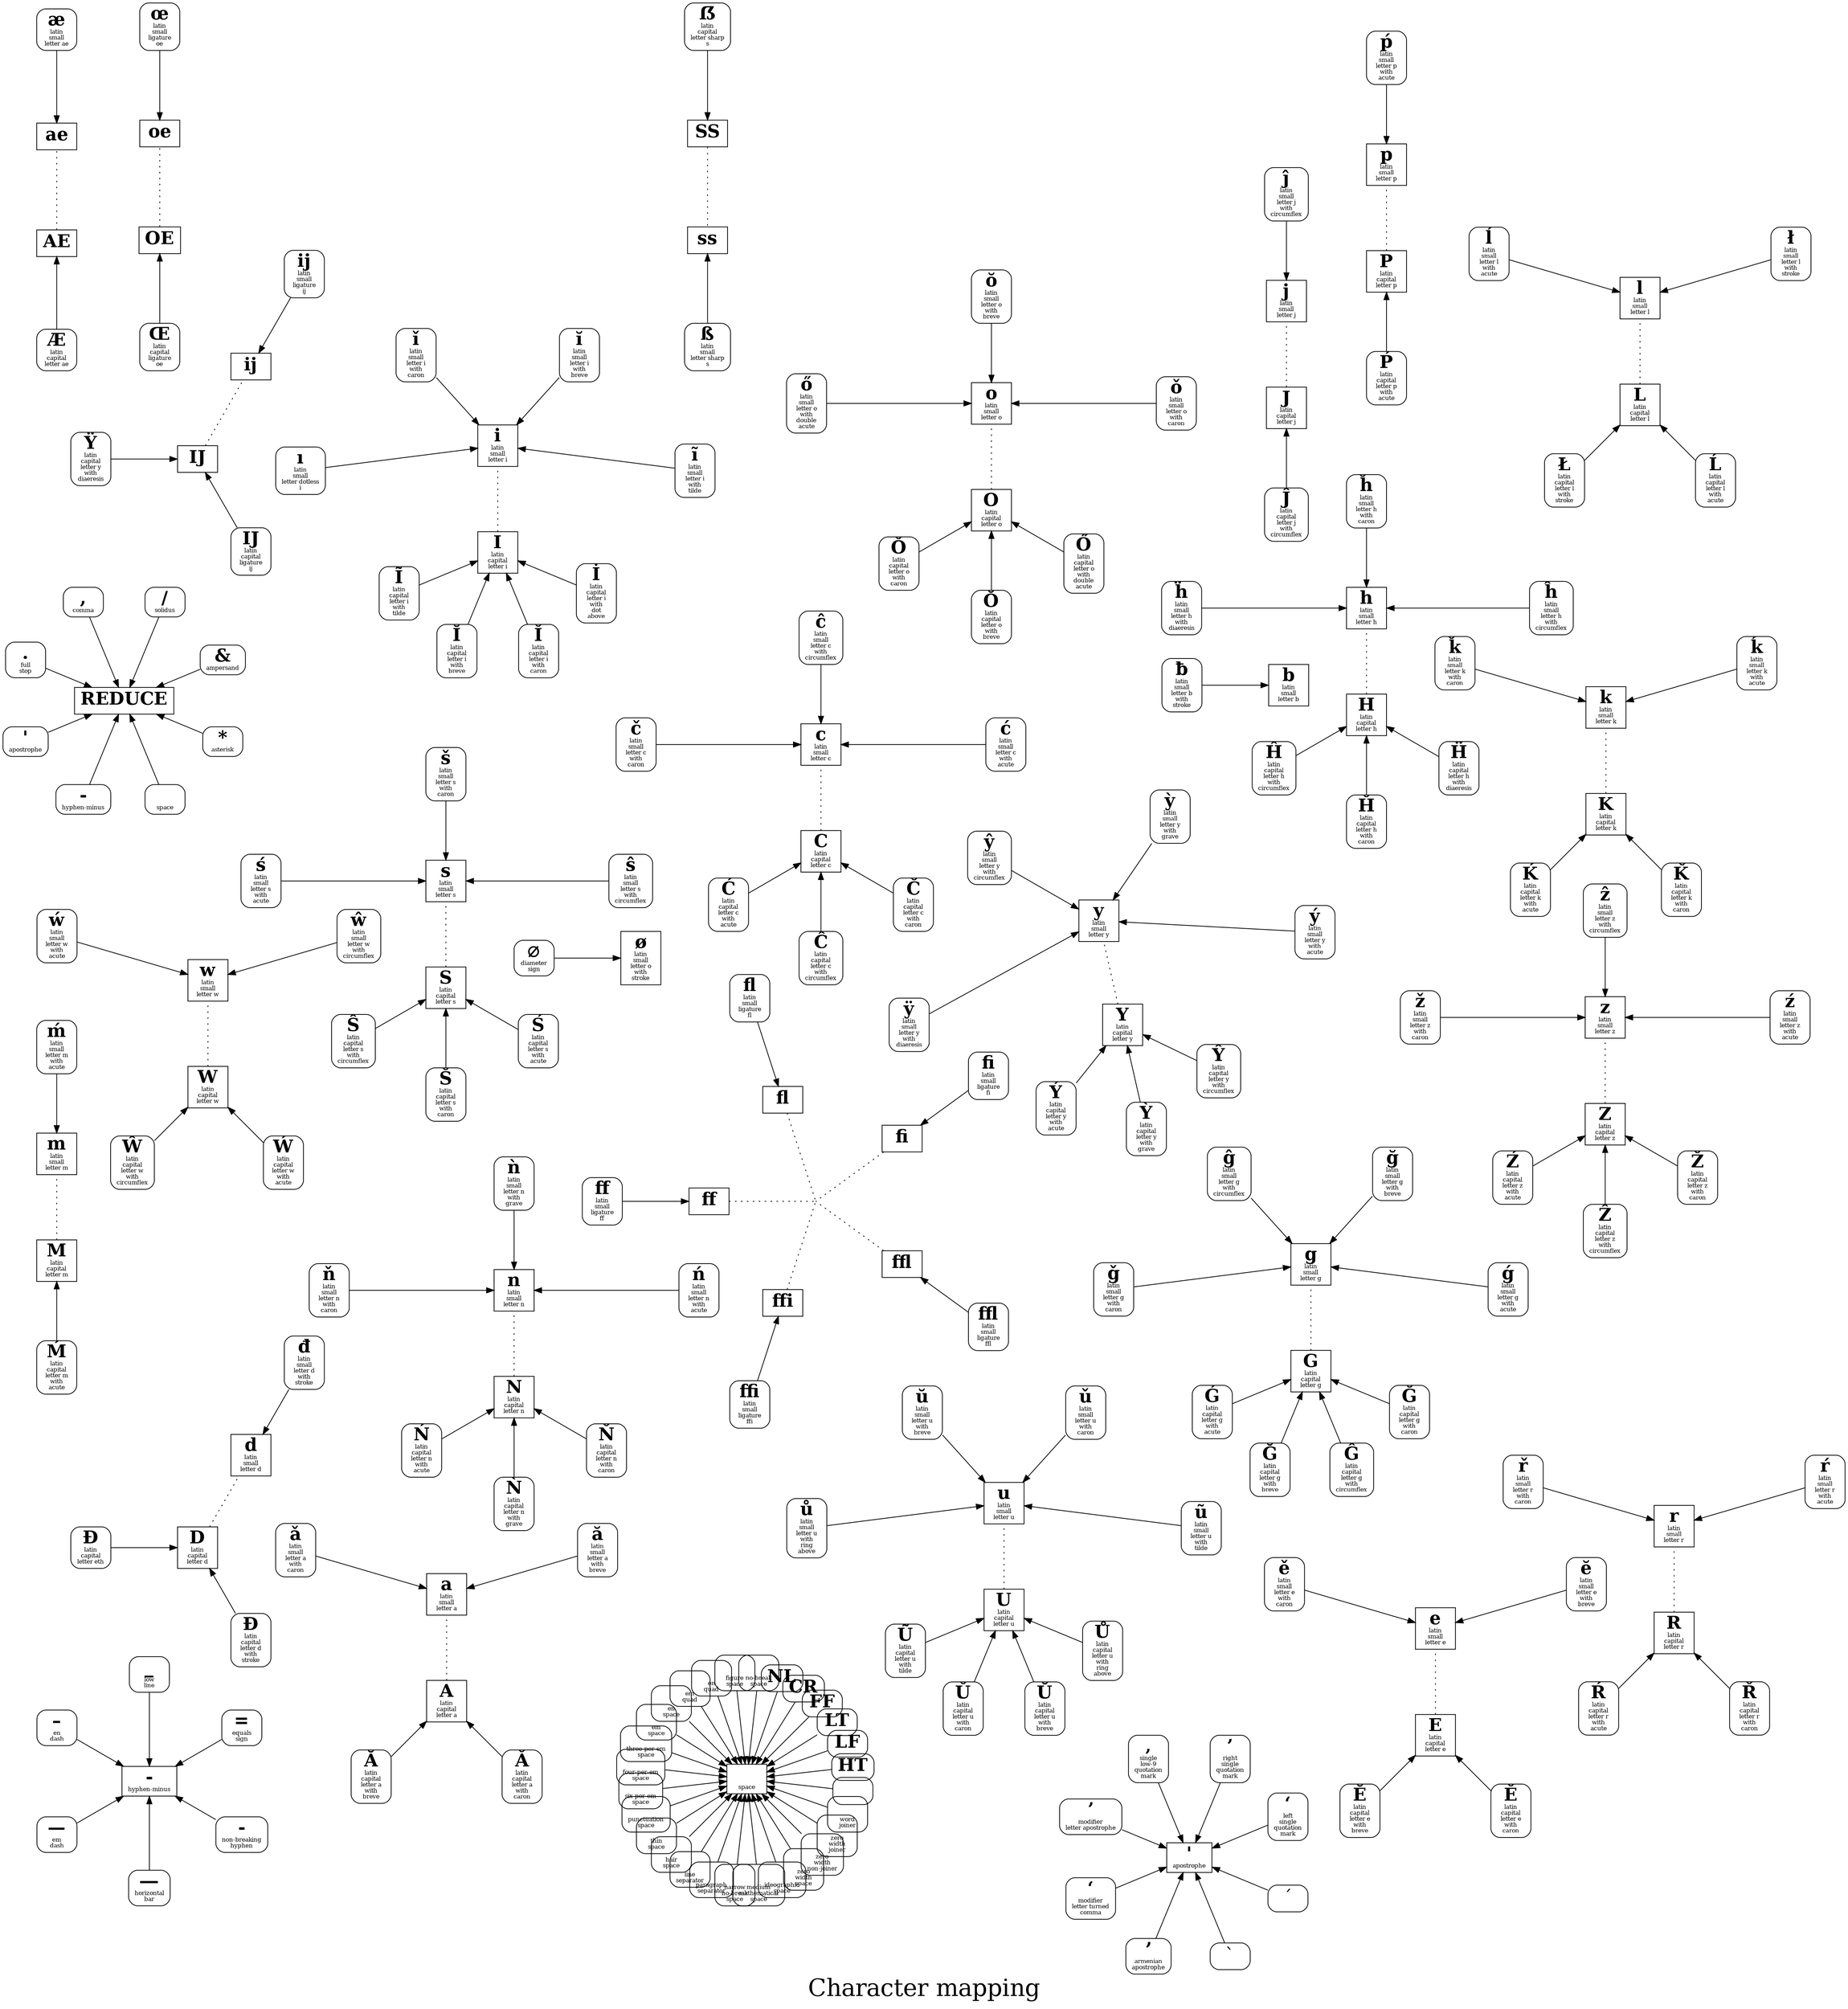 digraph G {
layout="twopi"
ranksep=2
fontsize=32
label="Character mapping"
labelloc="c"
node [shape="box" fontsize=24 ]
" " [label=<<b> </b><br/><font point-size="8">space</font>> ]
"'" [label=<<b>'</b><br/><font point-size="8">apostrophe</font>> ]
"-" [label=<<b>-</b><br/><font point-size="8">hyphen-minus</font>> ]
"A" [label=<<b>A</b><br/><font point-size="8">latin<br/>capital<br/>letter a</font>> ]
"a" [label=<<b>a</b><br/><font point-size="8">latin<br/>small<br/>letter a</font>> ]
"b" [label=<<b>b</b><br/><font point-size="8">latin<br/>small<br/>letter b</font>> ]
"C" [label=<<b>C</b><br/><font point-size="8">latin<br/>capital<br/>letter c</font>> ]
"c" [label=<<b>c</b><br/><font point-size="8">latin<br/>small<br/>letter c</font>> ]
"D" [label=<<b>D</b><br/><font point-size="8">latin<br/>capital<br/>letter d</font>> ]
"d" [label=<<b>d</b><br/><font point-size="8">latin<br/>small<br/>letter d</font>> ]
"E" [label=<<b>E</b><br/><font point-size="8">latin<br/>capital<br/>letter e</font>> ]
"e" [label=<<b>e</b><br/><font point-size="8">latin<br/>small<br/>letter e</font>> ]
"G" [label=<<b>G</b><br/><font point-size="8">latin<br/>capital<br/>letter g</font>> ]
"g" [label=<<b>g</b><br/><font point-size="8">latin<br/>small<br/>letter g</font>> ]
"H" [label=<<b>H</b><br/><font point-size="8">latin<br/>capital<br/>letter h</font>> ]
"h" [label=<<b>h</b><br/><font point-size="8">latin<br/>small<br/>letter h</font>> ]
"I" [label=<<b>I</b><br/><font point-size="8">latin<br/>capital<br/>letter i</font>> ]
"i" [label=<<b>i</b><br/><font point-size="8">latin<br/>small<br/>letter i</font>> ]
"J" [label=<<b>J</b><br/><font point-size="8">latin<br/>capital<br/>letter j</font>> ]
"j" [label=<<b>j</b><br/><font point-size="8">latin<br/>small<br/>letter j</font>> ]
"K" [label=<<b>K</b><br/><font point-size="8">latin<br/>capital<br/>letter k</font>> ]
"k" [label=<<b>k</b><br/><font point-size="8">latin<br/>small<br/>letter k</font>> ]
"L" [label=<<b>L</b><br/><font point-size="8">latin<br/>capital<br/>letter l</font>> ]
"l" [label=<<b>l</b><br/><font point-size="8">latin<br/>small<br/>letter l</font>> ]
"M" [label=<<b>M</b><br/><font point-size="8">latin<br/>capital<br/>letter m</font>> ]
"m" [label=<<b>m</b><br/><font point-size="8">latin<br/>small<br/>letter m</font>> ]
"N" [label=<<b>N</b><br/><font point-size="8">latin<br/>capital<br/>letter n</font>> ]
"n" [label=<<b>n</b><br/><font point-size="8">latin<br/>small<br/>letter n</font>> ]
"O" [label=<<b>O</b><br/><font point-size="8">latin<br/>capital<br/>letter o</font>> ]
"o" [label=<<b>o</b><br/><font point-size="8">latin<br/>small<br/>letter o</font>> ]
"ø" [label=<<b>ø</b><br/><font point-size="8">latin<br/>small<br/>letter o<br/>with<br/>stroke</font>> ]
"P" [label=<<b>P</b><br/><font point-size="8">latin<br/>capital<br/>letter p</font>> ]
"p" [label=<<b>p</b><br/><font point-size="8">latin<br/>small<br/>letter p</font>> ]
"R" [label=<<b>R</b><br/><font point-size="8">latin<br/>capital<br/>letter r</font>> ]
"r" [label=<<b>r</b><br/><font point-size="8">latin<br/>small<br/>letter r</font>> ]
"S" [label=<<b>S</b><br/><font point-size="8">latin<br/>capital<br/>letter s</font>> ]
"s" [label=<<b>s</b><br/><font point-size="8">latin<br/>small<br/>letter s</font>> ]
"U" [label=<<b>U</b><br/><font point-size="8">latin<br/>capital<br/>letter u</font>> ]
"u" [label=<<b>u</b><br/><font point-size="8">latin<br/>small<br/>letter u</font>> ]
"W" [label=<<b>W</b><br/><font point-size="8">latin<br/>capital<br/>letter w</font>> ]
"w" [label=<<b>w</b><br/><font point-size="8">latin<br/>small<br/>letter w</font>> ]
"Y" [label=<<b>Y</b><br/><font point-size="8">latin<br/>capital<br/>letter y</font>> ]
"y" [label=<<b>y</b><br/><font point-size="8">latin<br/>small<br/>letter y</font>> ]
"Z" [label=<<b>Z</b><br/><font point-size="8">latin<br/>capital<br/>letter z</font>> ]
"z" [label=<<b>z</b><br/><font point-size="8">latin<br/>small<br/>letter z</font>> ]
"IJ" [label=<<b>IJ</b>> ]
"ij" [label=<<b>ij</b>> ]
"ss" [label=<<b>ss</b>> ]
"SS" [label=<<b>SS</b>> ]
"fi" [label=<<b>fi</b>> ]
"fl" [label=<<b>fl</b>> ]
"ff" [label=<<b>ff</b>> ]
"ffi" [label=<<b>ffi</b>> ]
"ffl" [label=<<b>ffl</b>> ]
"OE" [label=<<b>OE</b>> ]
"oe" [label=<<b>oe</b>> ]
"AE" [label=<<b>AE</b>> ]
"ae" [label=<<b>ae</b>> ]
"REDUCE" [label=<<b>REDUCE</b>> ]
node [style="rounded" ]
"HT" [label=<<b>HT</b>> ]
"LF" [label=<<b>LF</b>> ]
"LT" [label=<<b>LT</b>> ]
"FF" [label=<<b>FF</b>> ]
"CR" [label=<<b>CR</b>> ]
"NL" [label=<<b>NL</b>> ]
" " [label=<<b> </b><br/><font point-size="8">no-break<br/>space</font>> ]
" " [label=<<b> </b><br/><font point-size="8">figure<br/>space</font>> ]
" " [label=<<b> </b><br/><font point-size="8">en<br/>quad</font>> ]
" " [label=<<b> </b><br/><font point-size="8">em<br/>quad</font>> ]
" " [label=<<b> </b><br/><font point-size="8">en<br/>space</font>> ]
" " [label=<<b> </b><br/><font point-size="8">em<br/>space</font>> ]
" " [label=<<b> </b><br/><font point-size="8">three-per-em<br/>space</font>> ]
" " [label=<<b> </b><br/><font point-size="8">four-per-em<br/>space</font>> ]
" " [label=<<b> </b><br/><font point-size="8">six-per-em<br/>space</font>> ]
" " [label=<<b> </b><br/><font point-size="8">punctuation<br/>space</font>> ]
" " [label=<<b> </b><br/><font point-size="8">thin<br/>space</font>> ]
" " [label=<<b> </b><br/><font point-size="8">hair<br/>space</font>> ]
" " [label=<<b> </b><br/><font point-size="8">line<br/>separator</font>> ]
" " [label=<<b> </b><br/><font point-size="8">paragraph<br/>separator</font>> ]
" " [label=<<b> </b><br/><font point-size="8">narrow<br/>no-break<br/>space</font>> ]
" " [label=<<b> </b><br/><font point-size="8">medium<br/>mathematical<br/>space</font>> ]
"　" [label=<<b>　</b><br/><font point-size="8">ideographic<br/>space</font>> ]
"​" [label=<<b>​</b><br/><font point-size="8">zero<br/>width<br/>space</font>> ]
"‌" [label=<<b>‌</b><br/><font point-size="8">zero<br/>width<br/>non-joiner</font>> ]
"‍" [label=<<b>‍</b><br/><font point-size="8">zero<br/>width<br/>joiner</font>> ]
"⁠" [label=<<b>⁠</b><br/><font point-size="8">word<br/>joiner</font>> ]
"‘" [label=<<b>‘</b><br/><font point-size="8">left<br/>single<br/>quotation<br/>mark</font>> ]
"’" [label=<<b>’</b><br/><font point-size="8">right<br/>single<br/>quotation<br/>mark</font>> ]
"‚" [label=<<b>‚</b><br/><font point-size="8">single<br/>low-9<br/>quotation<br/>mark</font>> ]
"ʼ" [label=<<b>ʼ</b><br/><font point-size="8">modifier<br/>letter apostrophe</font>> ]
"ʻ" [label=<<b>ʻ</b><br/><font point-size="8">modifier<br/>letter turned<br/>comma</font>> ]
"՚" [label=<<b>՚</b><br/><font point-size="8">armenian<br/>apostrophe</font>> ]
"=" [label=<<b>=</b><br/><font point-size="8">equals<br/>sign</font>> ]
"_" [label=<<b>_</b><br/><font point-size="8">low<br/>line</font>> ]
"–" [label=<<b>–</b><br/><font point-size="8">en<br/>dash</font>> ]
"—" [label=<<b>—</b><br/><font point-size="8">em<br/>dash</font>> ]
"―" [label=<<b>―</b><br/><font point-size="8">horizontal<br/>bar</font>> ]
"‑" [label=<<b>‑</b><br/><font point-size="8">non-breaking<br/>hyphen</font>> ]
"Ă" [label=<<b>Ă</b><br/><font point-size="8">latin<br/>capital<br/>letter a<br/>with<br/>breve</font>> ]
"ă" [label=<<b>ă</b><br/><font point-size="8">latin<br/>small<br/>letter a<br/>with<br/>breve</font>> ]
"Ǎ" [label=<<b>Ǎ</b><br/><font point-size="8">latin<br/>capital<br/>letter a<br/>with<br/>caron</font>> ]
"ǎ" [label=<<b>ǎ</b><br/><font point-size="8">latin<br/>small<br/>letter a<br/>with<br/>caron</font>> ]
"ƀ" [label=<<b>ƀ</b><br/><font point-size="8">latin<br/>small<br/>letter b<br/>with<br/>stroke</font>> ]
"Ć" [label=<<b>Ć</b><br/><font point-size="8">latin<br/>capital<br/>letter c<br/>with<br/>acute</font>> ]
"ć" [label=<<b>ć</b><br/><font point-size="8">latin<br/>small<br/>letter c<br/>with<br/>acute</font>> ]
"Ĉ" [label=<<b>Ĉ</b><br/><font point-size="8">latin<br/>capital<br/>letter c<br/>with<br/>circumflex</font>> ]
"ĉ" [label=<<b>ĉ</b><br/><font point-size="8">latin<br/>small<br/>letter c<br/>with<br/>circumflex</font>> ]
"Č" [label=<<b>Č</b><br/><font point-size="8">latin<br/>capital<br/>letter c<br/>with<br/>caron</font>> ]
"č" [label=<<b>č</b><br/><font point-size="8">latin<br/>small<br/>letter c<br/>with<br/>caron</font>> ]
"Ð" [label=<<b>Ð</b><br/><font point-size="8">latin<br/>capital<br/>letter eth</font>> ]
"Đ" [label=<<b>Đ</b><br/><font point-size="8">latin<br/>capital<br/>letter d<br/>with<br/>stroke</font>> ]
"đ" [label=<<b>đ</b><br/><font point-size="8">latin<br/>small<br/>letter d<br/>with<br/>stroke</font>> ]
"Ĕ" [label=<<b>Ĕ</b><br/><font point-size="8">latin<br/>capital<br/>letter e<br/>with<br/>breve</font>> ]
"ĕ" [label=<<b>ĕ</b><br/><font point-size="8">latin<br/>small<br/>letter e<br/>with<br/>breve</font>> ]
"Ě" [label=<<b>Ě</b><br/><font point-size="8">latin<br/>capital<br/>letter e<br/>with<br/>caron</font>> ]
"ě" [label=<<b>ě</b><br/><font point-size="8">latin<br/>small<br/>letter e<br/>with<br/>caron</font>> ]
"Ǵ" [label=<<b>Ǵ</b><br/><font point-size="8">latin<br/>capital<br/>letter g<br/>with<br/>acute</font>> ]
"ǵ" [label=<<b>ǵ</b><br/><font point-size="8">latin<br/>small<br/>letter g<br/>with<br/>acute</font>> ]
"Ğ" [label=<<b>Ğ</b><br/><font point-size="8">latin<br/>capital<br/>letter g<br/>with<br/>breve</font>> ]
"ğ" [label=<<b>ğ</b><br/><font point-size="8">latin<br/>small<br/>letter g<br/>with<br/>breve</font>> ]
"Ĝ" [label=<<b>Ĝ</b><br/><font point-size="8">latin<br/>capital<br/>letter g<br/>with<br/>circumflex</font>> ]
"ĝ" [label=<<b>ĝ</b><br/><font point-size="8">latin<br/>small<br/>letter g<br/>with<br/>circumflex</font>> ]
"Ǧ" [label=<<b>Ǧ</b><br/><font point-size="8">latin<br/>capital<br/>letter g<br/>with<br/>caron</font>> ]
"ǧ" [label=<<b>ǧ</b><br/><font point-size="8">latin<br/>small<br/>letter g<br/>with<br/>caron</font>> ]
"Ĥ" [label=<<b>Ĥ</b><br/><font point-size="8">latin<br/>capital<br/>letter h<br/>with<br/>circumflex</font>> ]
"ĥ" [label=<<b>ĥ</b><br/><font point-size="8">latin<br/>small<br/>letter h<br/>with<br/>circumflex</font>> ]
"Ȟ" [label=<<b>Ȟ</b><br/><font point-size="8">latin<br/>capital<br/>letter h<br/>with<br/>caron</font>> ]
"ȟ" [label=<<b>ȟ</b><br/><font point-size="8">latin<br/>small<br/>letter h<br/>with<br/>caron</font>> ]
"Ḧ" [label=<<b>Ḧ</b><br/><font point-size="8">latin<br/>capital<br/>letter h<br/>with<br/>diaeresis</font>> ]
"ḧ" [label=<<b>ḧ</b><br/><font point-size="8">latin<br/>small<br/>letter h<br/>with<br/>diaeresis</font>> ]
"Ĩ" [label=<<b>Ĩ</b><br/><font point-size="8">latin<br/>capital<br/>letter i<br/>with<br/>tilde</font>> ]
"ĩ" [label=<<b>ĩ</b><br/><font point-size="8">latin<br/>small<br/>letter i<br/>with<br/>tilde</font>> ]
"Ĭ" [label=<<b>Ĭ</b><br/><font point-size="8">latin<br/>capital<br/>letter i<br/>with<br/>breve</font>> ]
"ĭ" [label=<<b>ĭ</b><br/><font point-size="8">latin<br/>small<br/>letter i<br/>with<br/>breve</font>> ]
"Ǐ" [label=<<b>Ǐ</b><br/><font point-size="8">latin<br/>capital<br/>letter i<br/>with<br/>caron</font>> ]
"ǐ" [label=<<b>ǐ</b><br/><font point-size="8">latin<br/>small<br/>letter i<br/>with<br/>caron</font>> ]
"İ" [label=<<b>İ</b><br/><font point-size="8">latin<br/>capital<br/>letter i<br/>with<br/>dot<br/>above</font>> ]
"ı" [label=<<b>ı</b><br/><font point-size="8">latin<br/>small<br/>letter dotless<br/>i</font>> ]
"Ĵ" [label=<<b>Ĵ</b><br/><font point-size="8">latin<br/>capital<br/>letter j<br/>with<br/>circumflex</font>> ]
"ĵ" [label=<<b>ĵ</b><br/><font point-size="8">latin<br/>small<br/>letter j<br/>with<br/>circumflex</font>> ]
"Ḱ" [label=<<b>Ḱ</b><br/><font point-size="8">latin<br/>capital<br/>letter k<br/>with<br/>acute</font>> ]
"ḱ" [label=<<b>ḱ</b><br/><font point-size="8">latin<br/>small<br/>letter k<br/>with<br/>acute</font>> ]
"Ǩ" [label=<<b>Ǩ</b><br/><font point-size="8">latin<br/>capital<br/>letter k<br/>with<br/>caron</font>> ]
"ǩ" [label=<<b>ǩ</b><br/><font point-size="8">latin<br/>small<br/>letter k<br/>with<br/>caron</font>> ]
"Ł" [label=<<b>Ł</b><br/><font point-size="8">latin<br/>capital<br/>letter l<br/>with<br/>stroke</font>> ]
"ł" [label=<<b>ł</b><br/><font point-size="8">latin<br/>small<br/>letter l<br/>with<br/>stroke</font>> ]
"Ĺ" [label=<<b>Ĺ</b><br/><font point-size="8">latin<br/>capital<br/>letter l<br/>with<br/>acute</font>> ]
"ĺ" [label=<<b>ĺ</b><br/><font point-size="8">latin<br/>small<br/>letter l<br/>with<br/>acute</font>> ]
"Ḿ" [label=<<b>Ḿ</b><br/><font point-size="8">latin<br/>capital<br/>letter m<br/>with<br/>acute</font>> ]
"ḿ" [label=<<b>ḿ</b><br/><font point-size="8">latin<br/>small<br/>letter m<br/>with<br/>acute</font>> ]
"Ń" [label=<<b>Ń</b><br/><font point-size="8">latin<br/>capital<br/>letter n<br/>with<br/>acute</font>> ]
"ń" [label=<<b>ń</b><br/><font point-size="8">latin<br/>small<br/>letter n<br/>with<br/>acute</font>> ]
"Ǹ" [label=<<b>Ǹ</b><br/><font point-size="8">latin<br/>capital<br/>letter n<br/>with<br/>grave</font>> ]
"ǹ" [label=<<b>ǹ</b><br/><font point-size="8">latin<br/>small<br/>letter n<br/>with<br/>grave</font>> ]
"Ň" [label=<<b>Ň</b><br/><font point-size="8">latin<br/>capital<br/>letter n<br/>with<br/>caron</font>> ]
"ň" [label=<<b>ň</b><br/><font point-size="8">latin<br/>small<br/>letter n<br/>with<br/>caron</font>> ]
"Ǒ" [label=<<b>Ǒ</b><br/><font point-size="8">latin<br/>capital<br/>letter o<br/>with<br/>caron</font>> ]
"ǒ" [label=<<b>ǒ</b><br/><font point-size="8">latin<br/>small<br/>letter o<br/>with<br/>caron</font>> ]
"Ŏ" [label=<<b>Ŏ</b><br/><font point-size="8">latin<br/>capital<br/>letter o<br/>with<br/>breve</font>> ]
"ŏ" [label=<<b>ŏ</b><br/><font point-size="8">latin<br/>small<br/>letter o<br/>with<br/>breve</font>> ]
"Ő" [label=<<b>Ő</b><br/><font point-size="8">latin<br/>capital<br/>letter o<br/>with<br/>double<br/>acute</font>> ]
"ő" [label=<<b>ő</b><br/><font point-size="8">latin<br/>small<br/>letter o<br/>with<br/>double<br/>acute</font>> ]
"⌀" [label=<<b>⌀</b><br/><font point-size="8">diameter<br/>sign</font>> ]
"Ṕ" [label=<<b>Ṕ</b><br/><font point-size="8">latin<br/>capital<br/>letter p<br/>with<br/>acute</font>> ]
"ṕ" [label=<<b>ṕ</b><br/><font point-size="8">latin<br/>small<br/>letter p<br/>with<br/>acute</font>> ]
"Ŕ" [label=<<b>Ŕ</b><br/><font point-size="8">latin<br/>capital<br/>letter r<br/>with<br/>acute</font>> ]
"ŕ" [label=<<b>ŕ</b><br/><font point-size="8">latin<br/>small<br/>letter r<br/>with<br/>acute</font>> ]
"Ř" [label=<<b>Ř</b><br/><font point-size="8">latin<br/>capital<br/>letter r<br/>with<br/>caron</font>> ]
"ř" [label=<<b>ř</b><br/><font point-size="8">latin<br/>small<br/>letter r<br/>with<br/>caron</font>> ]
"Ŝ" [label=<<b>Ŝ</b><br/><font point-size="8">latin<br/>capital<br/>letter s<br/>with<br/>circumflex</font>> ]
"ŝ" [label=<<b>ŝ</b><br/><font point-size="8">latin<br/>small<br/>letter s<br/>with<br/>circumflex</font>> ]
"Š" [label=<<b>Š</b><br/><font point-size="8">latin<br/>capital<br/>letter s<br/>with<br/>caron</font>> ]
"š" [label=<<b>š</b><br/><font point-size="8">latin<br/>small<br/>letter s<br/>with<br/>caron</font>> ]
"Ś" [label=<<b>Ś</b><br/><font point-size="8">latin<br/>capital<br/>letter s<br/>with<br/>acute</font>> ]
"ś" [label=<<b>ś</b><br/><font point-size="8">latin<br/>small<br/>letter s<br/>with<br/>acute</font>> ]
"Ũ" [label=<<b>Ũ</b><br/><font point-size="8">latin<br/>capital<br/>letter u<br/>with<br/>tilde</font>> ]
"ũ" [label=<<b>ũ</b><br/><font point-size="8">latin<br/>small<br/>letter u<br/>with<br/>tilde</font>> ]
"Ǔ" [label=<<b>Ǔ</b><br/><font point-size="8">latin<br/>capital<br/>letter u<br/>with<br/>caron</font>> ]
"ǔ" [label=<<b>ǔ</b><br/><font point-size="8">latin<br/>small<br/>letter u<br/>with<br/>caron</font>> ]
"Ŭ" [label=<<b>Ŭ</b><br/><font point-size="8">latin<br/>capital<br/>letter u<br/>with<br/>breve</font>> ]
"ŭ" [label=<<b>ŭ</b><br/><font point-size="8">latin<br/>small<br/>letter u<br/>with<br/>breve</font>> ]
"Ů" [label=<<b>Ů</b><br/><font point-size="8">latin<br/>capital<br/>letter u<br/>with<br/>ring<br/>above</font>> ]
"ů" [label=<<b>ů</b><br/><font point-size="8">latin<br/>small<br/>letter u<br/>with<br/>ring<br/>above</font>> ]
"Ŵ" [label=<<b>Ŵ</b><br/><font point-size="8">latin<br/>capital<br/>letter w<br/>with<br/>circumflex</font>> ]
"ŵ" [label=<<b>ŵ</b><br/><font point-size="8">latin<br/>small<br/>letter w<br/>with<br/>circumflex</font>> ]
"Ẃ" [label=<<b>Ẃ</b><br/><font point-size="8">latin<br/>capital<br/>letter w<br/>with<br/>acute</font>> ]
"ẃ" [label=<<b>ẃ</b><br/><font point-size="8">latin<br/>small<br/>letter w<br/>with<br/>acute</font>> ]
"Ý" [label=<<b>Ý</b><br/><font point-size="8">latin<br/>capital<br/>letter y<br/>with<br/>acute</font>> ]
"ý" [label=<<b>ý</b><br/><font point-size="8">latin<br/>small<br/>letter y<br/>with<br/>acute</font>> ]
"Ỳ" [label=<<b>Ỳ</b><br/><font point-size="8">latin<br/>capital<br/>letter y<br/>with<br/>grave</font>> ]
"ỳ" [label=<<b>ỳ</b><br/><font point-size="8">latin<br/>small<br/>letter y<br/>with<br/>grave</font>> ]
"Ŷ" [label=<<b>Ŷ</b><br/><font point-size="8">latin<br/>capital<br/>letter y<br/>with<br/>circumflex</font>> ]
"ŷ" [label=<<b>ŷ</b><br/><font point-size="8">latin<br/>small<br/>letter y<br/>with<br/>circumflex</font>> ]
"Ź" [label=<<b>Ź</b><br/><font point-size="8">latin<br/>capital<br/>letter z<br/>with<br/>acute</font>> ]
"ź" [label=<<b>ź</b><br/><font point-size="8">latin<br/>small<br/>letter z<br/>with<br/>acute</font>> ]
"Ẑ" [label=<<b>Ẑ</b><br/><font point-size="8">latin<br/>capital<br/>letter z<br/>with<br/>circumflex</font>> ]
"ẑ" [label=<<b>ẑ</b><br/><font point-size="8">latin<br/>small<br/>letter z<br/>with<br/>circumflex</font>> ]
"Ž" [label=<<b>Ž</b><br/><font point-size="8">latin<br/>capital<br/>letter z<br/>with<br/>caron</font>> ]
"ž" [label=<<b>ž</b><br/><font point-size="8">latin<br/>small<br/>letter z<br/>with<br/>caron</font>> ]
"Ÿ" [label=<<b>Ÿ</b><br/><font point-size="8">latin<br/>capital<br/>letter y<br/>with<br/>diaeresis</font>> ]
"ÿ" [label=<<b>ÿ</b><br/><font point-size="8">latin<br/>small<br/>letter y<br/>with<br/>diaeresis</font>> ]
"ĳ" [label=<<b>ĳ</b><br/><font point-size="8">latin<br/>small<br/>ligature<br/>ij</font>> ]
"Ĳ" [label=<<b>Ĳ</b><br/><font point-size="8">latin<br/>capital<br/>ligature<br/>ij</font>> ]
"ß" [label=<<b>ß</b><br/><font point-size="8">latin<br/>small<br/>letter sharp<br/>s</font>> ]
"ẞ" [label=<<b>ẞ</b><br/><font point-size="8">latin<br/>capital<br/>letter sharp<br/>s</font>> ]
"ﬁ" [label=<<b>ﬁ</b><br/><font point-size="8">latin<br/>small<br/>ligature<br/>fi</font>> ]
"ﬂ" [label=<<b>ﬂ</b><br/><font point-size="8">latin<br/>small<br/>ligature<br/>fl</font>> ]
"ﬀ" [label=<<b>ﬀ</b><br/><font point-size="8">latin<br/>small<br/>ligature<br/>ff</font>> ]
"ﬃ" [label=<<b>ﬃ</b><br/><font point-size="8">latin<br/>small<br/>ligature<br/>ffi</font>> ]
"ﬄ" [label=<<b>ﬄ</b><br/><font point-size="8">latin<br/>small<br/>ligature<br/>ffl</font>> ]
"Œ" [label=<<b>Œ</b><br/><font point-size="8">latin<br/>capital<br/>ligature<br/>oe</font>> ]
"œ" [label=<<b>œ</b><br/><font point-size="8">latin<br/>small<br/>ligature<br/>oe</font>> ]
"Æ" [label=<<b>Æ</b><br/><font point-size="8">latin<br/>capital<br/>letter ae</font>> ]
"æ" [label=<<b>æ</b><br/><font point-size="8">latin<br/>small<br/>letter ae</font>> ]
"REDUCE&" [label=<<b>&amp;</b><br/><font point-size="8">ampersand</font>> ]
"REDUCE/" [label=<<b>/</b><br/><font point-size="8">solidus</font>> ]
"REDUCE," [label=<<b>,</b><br/><font point-size="8">comma</font>> ]
"REDUCE." [label=<<b>.</b><br/><font point-size="8">full<br/>stop</font>> ]
"REDUCE'" [label=<<b>'</b><br/><font point-size="8">apostrophe</font>> ]
"REDUCE-" [label=<<b>-</b><br/><font point-size="8">hyphen-minus</font>> ]
"REDUCE " [label=<<b> </b><br/><font point-size="8">space</font>> ]
"REDUCE*" [label=<<b>*</b><br/><font point-size="8">asterisk</font>> ]
"HT" -> " "
"LF" -> " "
"LT" -> " "
"FF" -> " "
"CR" -> " "
"NL" -> " "
" " -> " "
" " -> " "
" " -> " "
" " -> " "
" " -> " "
" " -> " "
" " -> " "
" " -> " "
" " -> " "
" " -> " "
" " -> " "
" " -> " "
" " -> " "
" " -> " "
" " -> " "
" " -> " "
"　" -> " "
"​" -> " "
"‌" -> " "
"‍" -> " "
"⁠" -> " "
"﻿" -> " "
"‘" -> "'"
"’" -> "'"
"‚" -> "'"
"ʼ" -> "'"
"ʻ" -> "'"
"՚" -> "'"
"`" -> "'"
"´" -> "'"
"=" -> "-"
"_" -> "-"
"–" -> "-"
"—" -> "-"
"―" -> "-"
"‑" -> "-"
"Ă" -> "A"
"ă" -> "a"
"Ǎ" -> "A"
"ǎ" -> "a"
"ƀ" -> "b"
"Ć" -> "C"
"ć" -> "c"
"Ĉ" -> "C"
"ĉ" -> "c"
"Č" -> "C"
"č" -> "c"
"Ð" -> "D"
"Đ" -> "D"
"đ" -> "d"
"Ĕ" -> "E"
"ĕ" -> "e"
"Ě" -> "E"
"ě" -> "e"
"Ǵ" -> "G"
"ǵ" -> "g"
"Ğ" -> "G"
"ğ" -> "g"
"Ĝ" -> "G"
"ĝ" -> "g"
"Ǧ" -> "G"
"ǧ" -> "g"
"Ĥ" -> "H"
"ĥ" -> "h"
"Ȟ" -> "H"
"ȟ" -> "h"
"Ḧ" -> "H"
"ḧ" -> "h"
"Ĩ" -> "I"
"ĩ" -> "i"
"Ĭ" -> "I"
"ĭ" -> "i"
"Ǐ" -> "I"
"ǐ" -> "i"
"İ" -> "I"
"ı" -> "i"
"Ĵ" -> "J"
"ĵ" -> "j"
"Ḱ" -> "K"
"ḱ" -> "k"
"Ǩ" -> "K"
"ǩ" -> "k"
"Ł" -> "L"
"ł" -> "l"
"Ĺ" -> "L"
"ĺ" -> "l"
"Ḿ" -> "M"
"ḿ" -> "m"
"Ń" -> "N"
"ń" -> "n"
"Ǹ" -> "N"
"ǹ" -> "n"
"Ň" -> "N"
"ň" -> "n"
"Ǒ" -> "O"
"ǒ" -> "o"
"Ŏ" -> "O"
"ŏ" -> "o"
"Ő" -> "O"
"ő" -> "o"
"⌀" -> "ø"
"Ṕ" -> "P"
"ṕ" -> "p"
"Ŕ" -> "R"
"ŕ" -> "r"
"Ř" -> "R"
"ř" -> "r"
"Ŝ" -> "S"
"ŝ" -> "s"
"Š" -> "S"
"š" -> "s"
"Ś" -> "S"
"ś" -> "s"
"Ũ" -> "U"
"ũ" -> "u"
"Ǔ" -> "U"
"ǔ" -> "u"
"Ŭ" -> "U"
"ŭ" -> "u"
"Ů" -> "U"
"ů" -> "u"
"Ŵ" -> "W"
"ŵ" -> "w"
"Ẃ" -> "W"
"ẃ" -> "w"
"Ý" -> "Y"
"ý" -> "y"
"Ỳ" -> "Y"
"ỳ" -> "y"
"Ŷ" -> "Y"
"ŷ" -> "y"
"Ź" -> "Z"
"ź" -> "z"
"Ẑ" -> "Z"
"ẑ" -> "z"
"Ž" -> "Z"
"ž" -> "z"
"Ÿ" -> "IJ"
"ÿ" -> "y"
"ĳ" -> "ij"
"Ĳ" -> "IJ"
"ß" -> "ss"
"ẞ" -> "SS"
"ﬁ" -> "fi"
"ﬂ" -> "fl"
"ﬀ" -> "ff"
"ﬃ" -> "ffi"
"ﬄ" -> "ffl"
"Œ" -> "OE"
"œ" -> "oe"
"Æ" -> "AE"
"æ" -> "ae"
"REDUCE&" -> "REDUCE"
"REDUCE/" -> "REDUCE"
"REDUCE," -> "REDUCE"
"REDUCE." -> "REDUCE"
"REDUCE'" -> "REDUCE"
"REDUCE-" -> "REDUCE"
"REDUCE " -> "REDUCE"
"REDUCE*" -> "REDUCE"

edge [style="dotted" arrowhead="none" ]
node [shape="point" penwidth=0 label="" height=0 width=0 ]
"fi" -> "typographic-ligature"
"fl" -> "typographic-ligature"
"ff" -> "typographic-ligature"
"ffi" -> "typographic-ligature"
"ffl" -> "typographic-ligature"
"A" -> "a"
"C" -> "c"
"D" -> "d"
"E" -> "e"
"G" -> "g"
"H" -> "h"
"I" -> "i"
"J" -> "j"
"K" -> "k"
"L" -> "l"
"M" -> "m"
"N" -> "n"
"O" -> "o"
"P" -> "p"
"R" -> "r"
"S" -> "s"
"U" -> "u"
"W" -> "w"
"Y" -> "y"
"Z" -> "z"
"IJ" -> "ij"
"SS" -> "ss"
"OE" -> "oe"
"AE" -> "ae"
}
